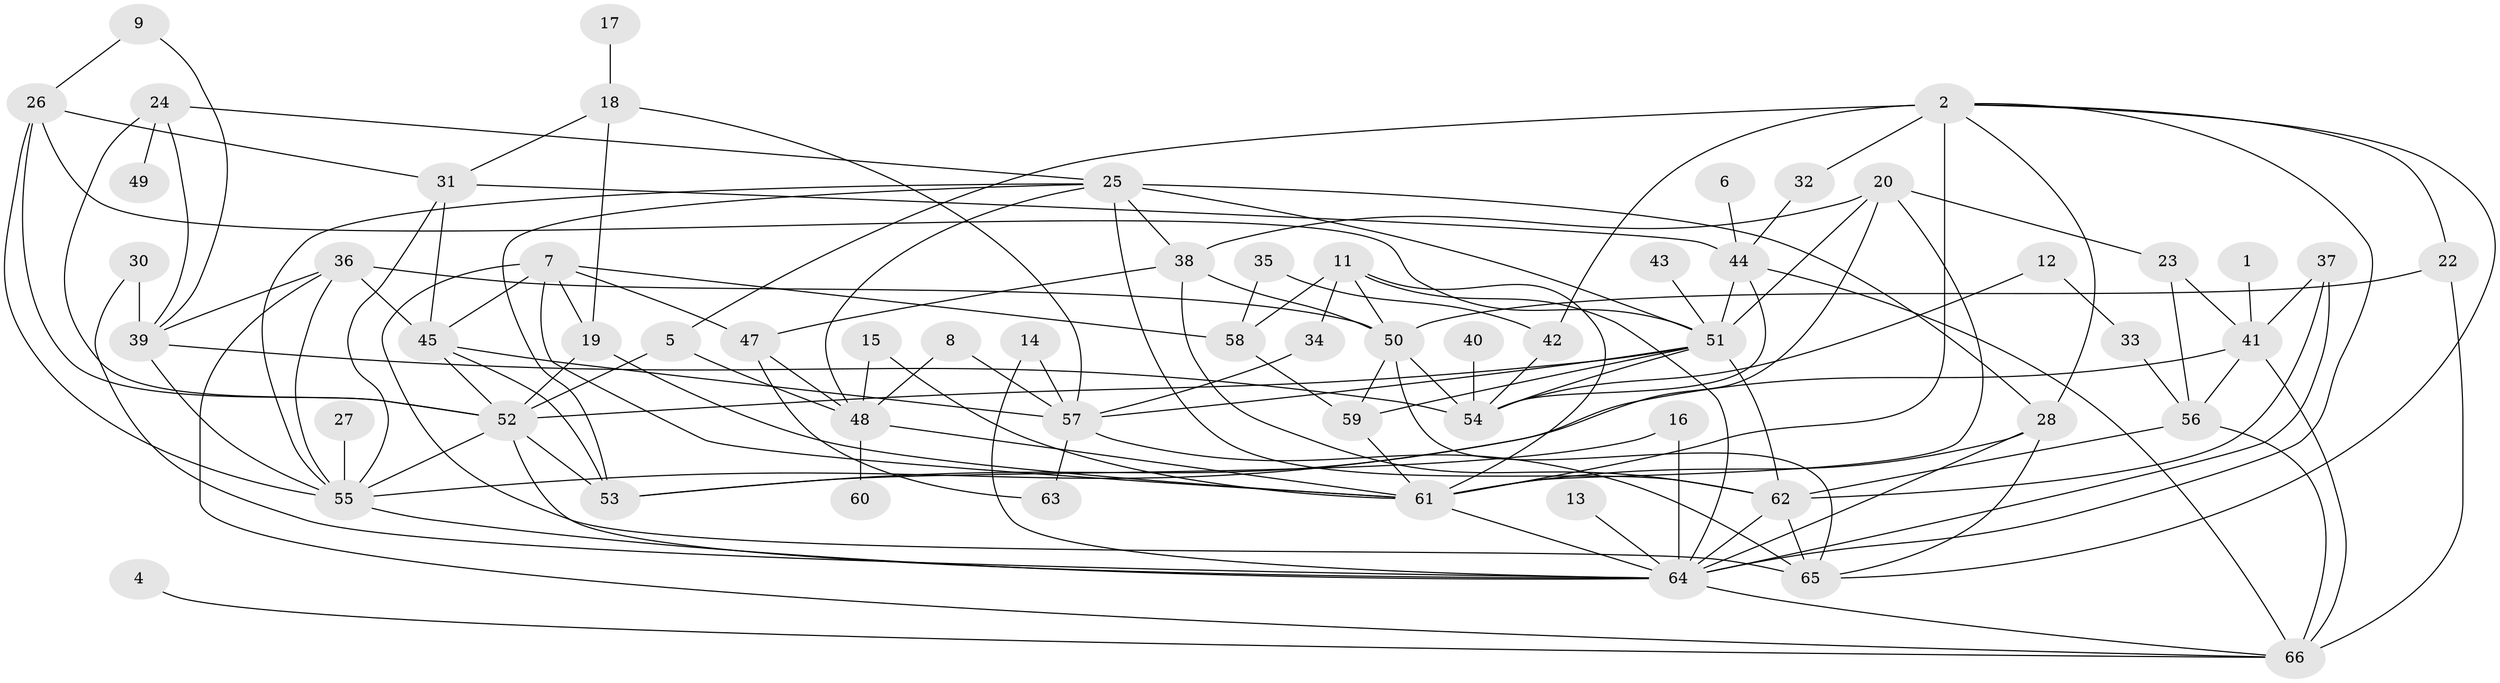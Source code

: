 // original degree distribution, {7: 0.04580152671755725, 2: 0.21374045801526717, 4: 0.1297709923664122, 3: 0.26717557251908397, 1: 0.1297709923664122, 5: 0.10687022900763359, 6: 0.06870229007633588, 0: 0.03816793893129771}
// Generated by graph-tools (version 1.1) at 2025/25/03/09/25 03:25:18]
// undirected, 61 vertices, 132 edges
graph export_dot {
graph [start="1"]
  node [color=gray90,style=filled];
  1;
  2;
  4;
  5;
  6;
  7;
  8;
  9;
  11;
  12;
  13;
  14;
  15;
  16;
  17;
  18;
  19;
  20;
  22;
  23;
  24;
  25;
  26;
  27;
  28;
  30;
  31;
  32;
  33;
  34;
  35;
  36;
  37;
  38;
  39;
  40;
  41;
  42;
  43;
  44;
  45;
  47;
  48;
  49;
  50;
  51;
  52;
  53;
  54;
  55;
  56;
  57;
  58;
  59;
  60;
  61;
  62;
  63;
  64;
  65;
  66;
  1 -- 41 [weight=1.0];
  2 -- 5 [weight=1.0];
  2 -- 22 [weight=1.0];
  2 -- 28 [weight=1.0];
  2 -- 32 [weight=1.0];
  2 -- 42 [weight=2.0];
  2 -- 61 [weight=1.0];
  2 -- 64 [weight=1.0];
  2 -- 65 [weight=1.0];
  4 -- 66 [weight=1.0];
  5 -- 48 [weight=1.0];
  5 -- 52 [weight=1.0];
  6 -- 44 [weight=1.0];
  7 -- 19 [weight=1.0];
  7 -- 45 [weight=1.0];
  7 -- 47 [weight=1.0];
  7 -- 58 [weight=1.0];
  7 -- 61 [weight=1.0];
  7 -- 65 [weight=1.0];
  8 -- 48 [weight=1.0];
  8 -- 57 [weight=1.0];
  9 -- 26 [weight=1.0];
  9 -- 39 [weight=1.0];
  11 -- 34 [weight=1.0];
  11 -- 50 [weight=1.0];
  11 -- 58 [weight=1.0];
  11 -- 61 [weight=1.0];
  11 -- 64 [weight=1.0];
  12 -- 33 [weight=1.0];
  12 -- 54 [weight=1.0];
  13 -- 64 [weight=1.0];
  14 -- 57 [weight=1.0];
  14 -- 64 [weight=1.0];
  15 -- 48 [weight=1.0];
  15 -- 61 [weight=1.0];
  16 -- 53 [weight=1.0];
  16 -- 64 [weight=2.0];
  17 -- 18 [weight=1.0];
  18 -- 19 [weight=2.0];
  18 -- 31 [weight=1.0];
  18 -- 57 [weight=1.0];
  19 -- 52 [weight=1.0];
  19 -- 61 [weight=1.0];
  20 -- 23 [weight=1.0];
  20 -- 38 [weight=1.0];
  20 -- 51 [weight=1.0];
  20 -- 53 [weight=1.0];
  20 -- 61 [weight=1.0];
  22 -- 50 [weight=1.0];
  22 -- 66 [weight=1.0];
  23 -- 41 [weight=1.0];
  23 -- 56 [weight=1.0];
  24 -- 25 [weight=1.0];
  24 -- 39 [weight=1.0];
  24 -- 49 [weight=1.0];
  24 -- 52 [weight=1.0];
  25 -- 28 [weight=1.0];
  25 -- 38 [weight=1.0];
  25 -- 48 [weight=1.0];
  25 -- 51 [weight=1.0];
  25 -- 53 [weight=1.0];
  25 -- 55 [weight=1.0];
  25 -- 62 [weight=1.0];
  26 -- 31 [weight=1.0];
  26 -- 51 [weight=1.0];
  26 -- 52 [weight=1.0];
  26 -- 55 [weight=1.0];
  27 -- 55 [weight=2.0];
  28 -- 61 [weight=1.0];
  28 -- 64 [weight=1.0];
  28 -- 65 [weight=1.0];
  30 -- 39 [weight=1.0];
  30 -- 64 [weight=1.0];
  31 -- 44 [weight=1.0];
  31 -- 45 [weight=1.0];
  31 -- 55 [weight=1.0];
  32 -- 44 [weight=1.0];
  33 -- 56 [weight=1.0];
  34 -- 57 [weight=1.0];
  35 -- 42 [weight=1.0];
  35 -- 58 [weight=1.0];
  36 -- 39 [weight=1.0];
  36 -- 45 [weight=1.0];
  36 -- 50 [weight=1.0];
  36 -- 55 [weight=1.0];
  36 -- 66 [weight=1.0];
  37 -- 41 [weight=1.0];
  37 -- 62 [weight=1.0];
  37 -- 64 [weight=1.0];
  38 -- 47 [weight=1.0];
  38 -- 50 [weight=1.0];
  38 -- 62 [weight=1.0];
  39 -- 54 [weight=1.0];
  39 -- 55 [weight=1.0];
  40 -- 54 [weight=1.0];
  41 -- 55 [weight=1.0];
  41 -- 56 [weight=1.0];
  41 -- 66 [weight=1.0];
  42 -- 54 [weight=1.0];
  43 -- 51 [weight=1.0];
  44 -- 51 [weight=1.0];
  44 -- 54 [weight=1.0];
  44 -- 66 [weight=1.0];
  45 -- 52 [weight=1.0];
  45 -- 53 [weight=1.0];
  45 -- 57 [weight=1.0];
  47 -- 48 [weight=1.0];
  47 -- 63 [weight=1.0];
  48 -- 60 [weight=1.0];
  48 -- 61 [weight=1.0];
  50 -- 54 [weight=2.0];
  50 -- 59 [weight=1.0];
  50 -- 65 [weight=1.0];
  51 -- 52 [weight=3.0];
  51 -- 54 [weight=1.0];
  51 -- 57 [weight=1.0];
  51 -- 59 [weight=1.0];
  51 -- 62 [weight=1.0];
  52 -- 53 [weight=1.0];
  52 -- 55 [weight=1.0];
  52 -- 64 [weight=1.0];
  55 -- 64 [weight=2.0];
  56 -- 62 [weight=1.0];
  56 -- 66 [weight=1.0];
  57 -- 63 [weight=1.0];
  57 -- 65 [weight=1.0];
  58 -- 59 [weight=1.0];
  59 -- 61 [weight=1.0];
  61 -- 64 [weight=1.0];
  62 -- 64 [weight=1.0];
  62 -- 65 [weight=1.0];
  64 -- 66 [weight=1.0];
}
